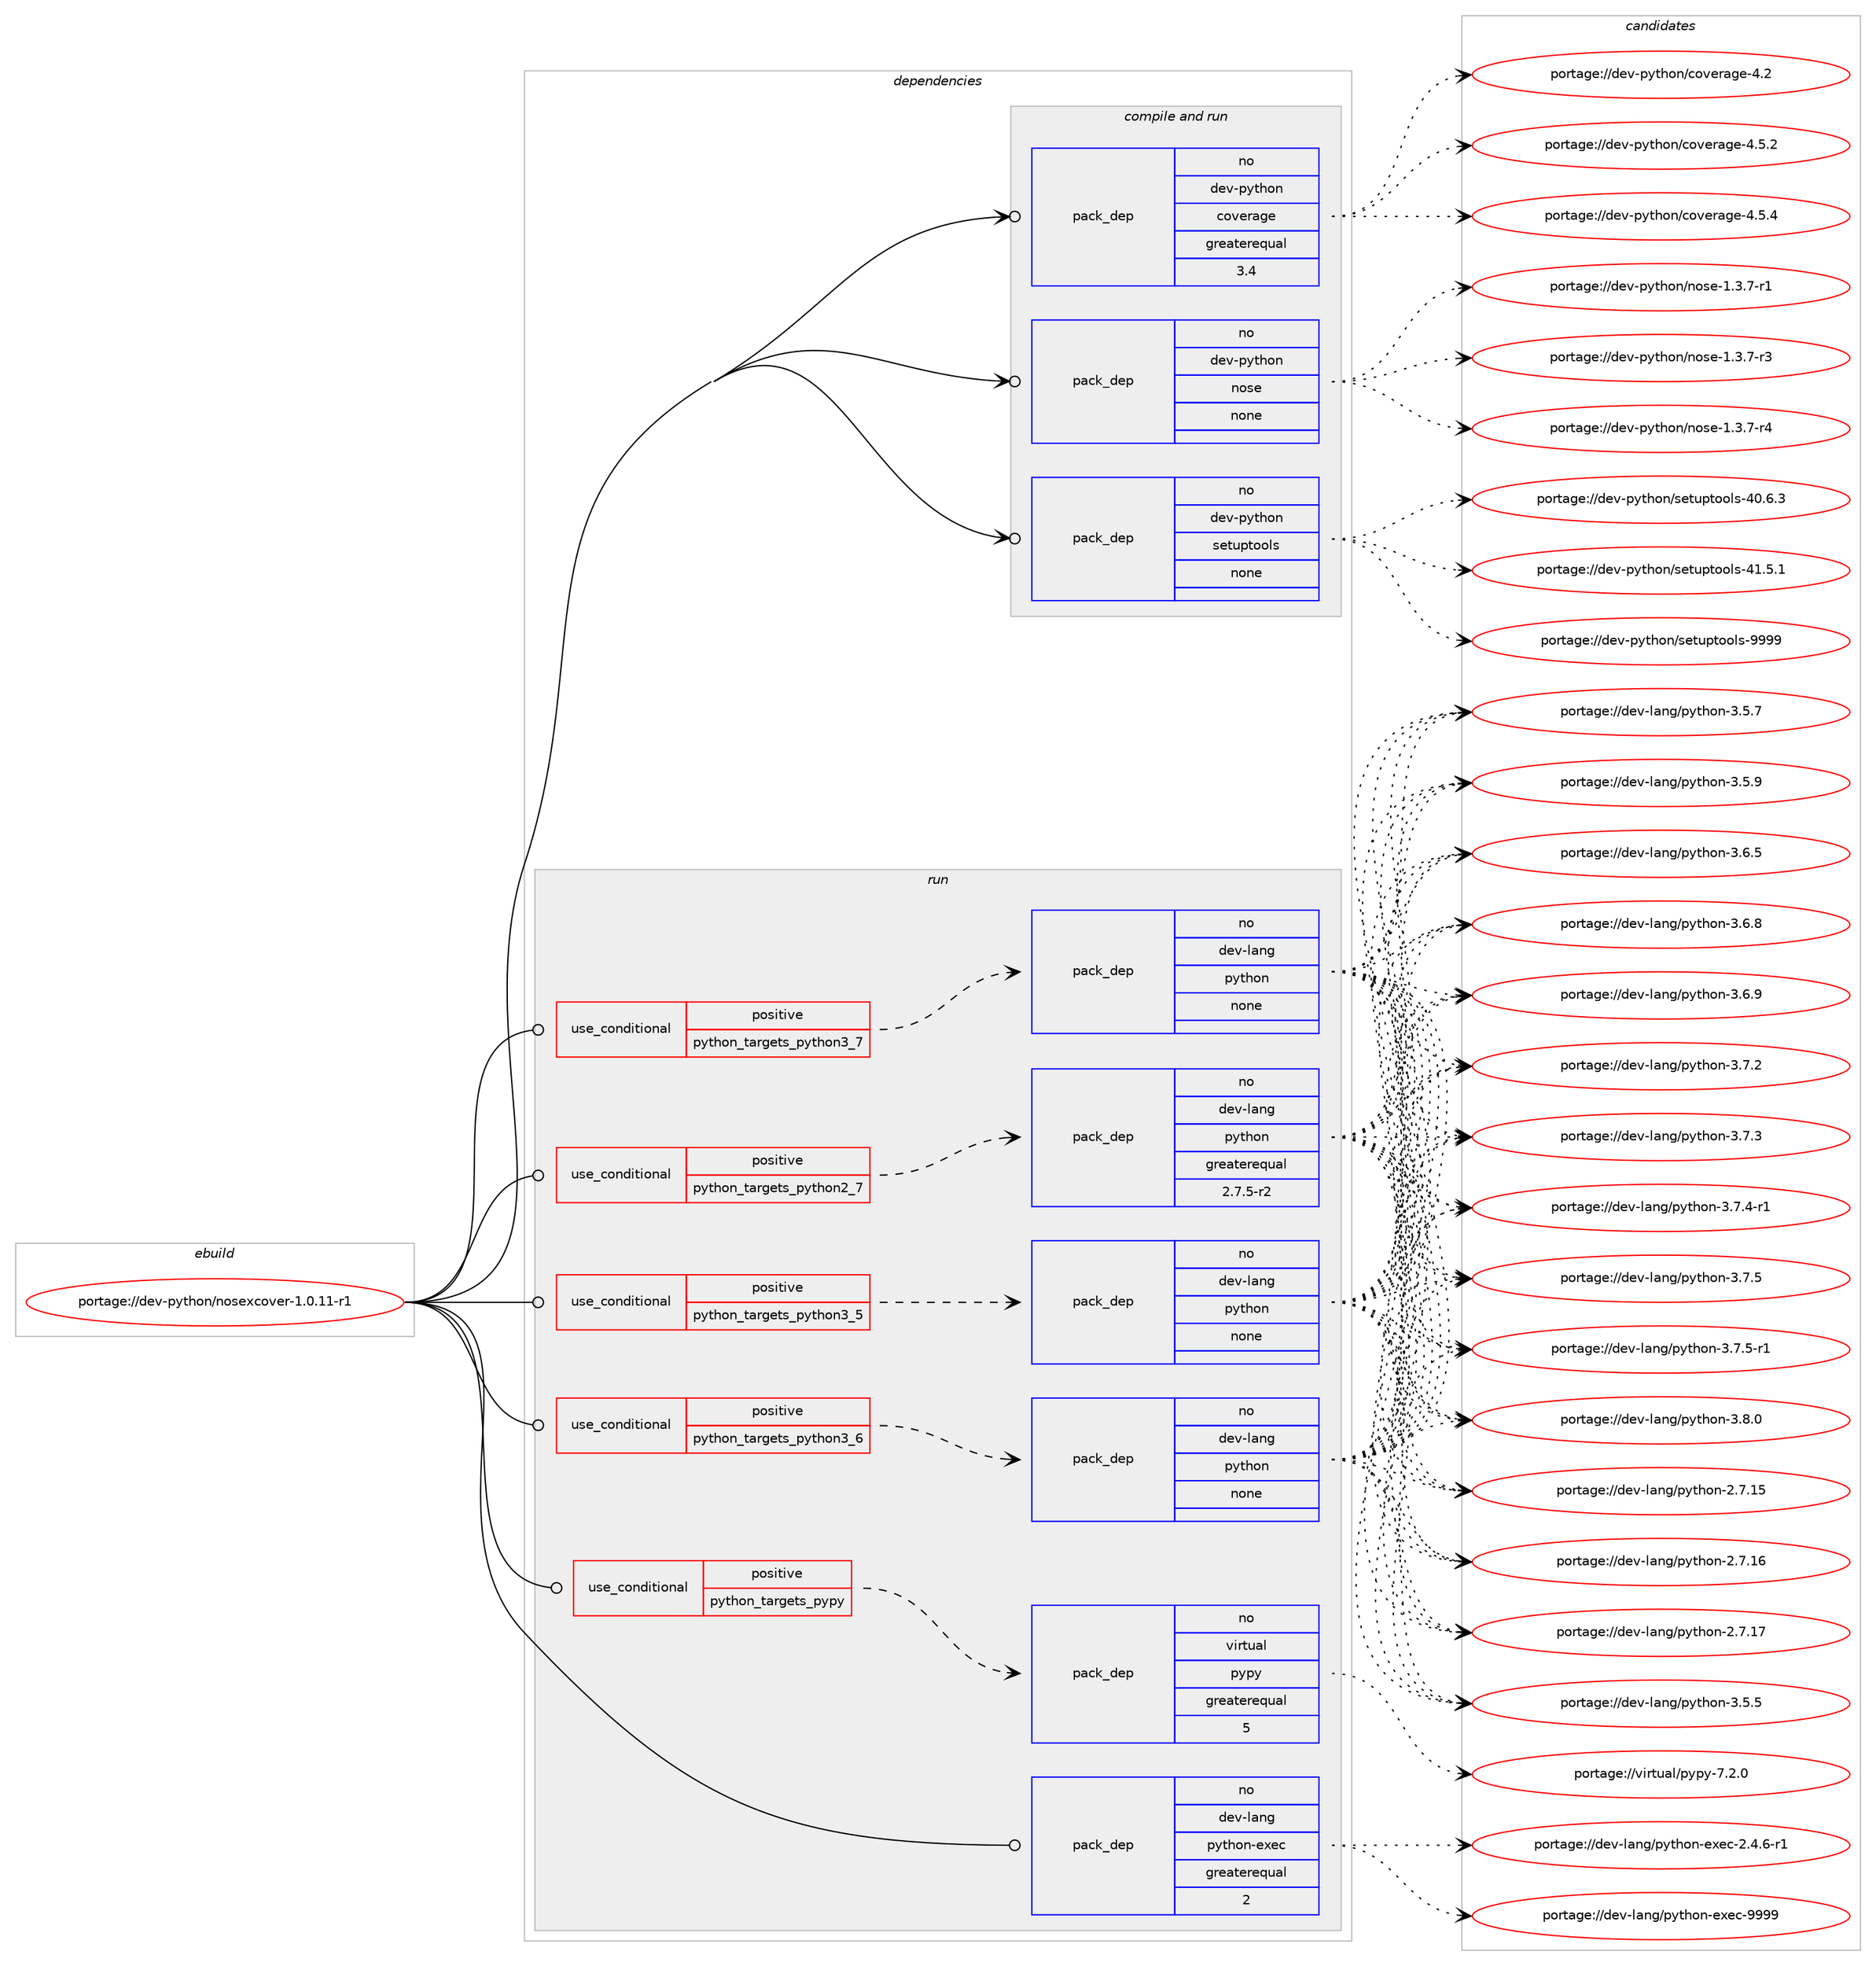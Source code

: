 digraph prolog {

# *************
# Graph options
# *************

newrank=true;
concentrate=true;
compound=true;
graph [rankdir=LR,fontname=Helvetica,fontsize=10,ranksep=1.5];#, ranksep=2.5, nodesep=0.2];
edge  [arrowhead=vee];
node  [fontname=Helvetica,fontsize=10];

# **********
# The ebuild
# **********

subgraph cluster_leftcol {
color=gray;
rank=same;
label=<<i>ebuild</i>>;
id [label="portage://dev-python/nosexcover-1.0.11-r1", color=red, width=4, href="../dev-python/nosexcover-1.0.11-r1.svg"];
}

# ****************
# The dependencies
# ****************

subgraph cluster_midcol {
color=gray;
label=<<i>dependencies</i>>;
subgraph cluster_compile {
fillcolor="#eeeeee";
style=filled;
label=<<i>compile</i>>;
}
subgraph cluster_compileandrun {
fillcolor="#eeeeee";
style=filled;
label=<<i>compile and run</i>>;
subgraph pack115992 {
dependency151865 [label=<<TABLE BORDER="0" CELLBORDER="1" CELLSPACING="0" CELLPADDING="4" WIDTH="220"><TR><TD ROWSPAN="6" CELLPADDING="30">pack_dep</TD></TR><TR><TD WIDTH="110">no</TD></TR><TR><TD>dev-python</TD></TR><TR><TD>coverage</TD></TR><TR><TD>greaterequal</TD></TR><TR><TD>3.4</TD></TR></TABLE>>, shape=none, color=blue];
}
id:e -> dependency151865:w [weight=20,style="solid",arrowhead="odotvee"];
subgraph pack115993 {
dependency151866 [label=<<TABLE BORDER="0" CELLBORDER="1" CELLSPACING="0" CELLPADDING="4" WIDTH="220"><TR><TD ROWSPAN="6" CELLPADDING="30">pack_dep</TD></TR><TR><TD WIDTH="110">no</TD></TR><TR><TD>dev-python</TD></TR><TR><TD>nose</TD></TR><TR><TD>none</TD></TR><TR><TD></TD></TR></TABLE>>, shape=none, color=blue];
}
id:e -> dependency151866:w [weight=20,style="solid",arrowhead="odotvee"];
subgraph pack115994 {
dependency151867 [label=<<TABLE BORDER="0" CELLBORDER="1" CELLSPACING="0" CELLPADDING="4" WIDTH="220"><TR><TD ROWSPAN="6" CELLPADDING="30">pack_dep</TD></TR><TR><TD WIDTH="110">no</TD></TR><TR><TD>dev-python</TD></TR><TR><TD>setuptools</TD></TR><TR><TD>none</TD></TR><TR><TD></TD></TR></TABLE>>, shape=none, color=blue];
}
id:e -> dependency151867:w [weight=20,style="solid",arrowhead="odotvee"];
}
subgraph cluster_run {
fillcolor="#eeeeee";
style=filled;
label=<<i>run</i>>;
subgraph cond32542 {
dependency151868 [label=<<TABLE BORDER="0" CELLBORDER="1" CELLSPACING="0" CELLPADDING="4"><TR><TD ROWSPAN="3" CELLPADDING="10">use_conditional</TD></TR><TR><TD>positive</TD></TR><TR><TD>python_targets_pypy</TD></TR></TABLE>>, shape=none, color=red];
subgraph pack115995 {
dependency151869 [label=<<TABLE BORDER="0" CELLBORDER="1" CELLSPACING="0" CELLPADDING="4" WIDTH="220"><TR><TD ROWSPAN="6" CELLPADDING="30">pack_dep</TD></TR><TR><TD WIDTH="110">no</TD></TR><TR><TD>virtual</TD></TR><TR><TD>pypy</TD></TR><TR><TD>greaterequal</TD></TR><TR><TD>5</TD></TR></TABLE>>, shape=none, color=blue];
}
dependency151868:e -> dependency151869:w [weight=20,style="dashed",arrowhead="vee"];
}
id:e -> dependency151868:w [weight=20,style="solid",arrowhead="odot"];
subgraph cond32543 {
dependency151870 [label=<<TABLE BORDER="0" CELLBORDER="1" CELLSPACING="0" CELLPADDING="4"><TR><TD ROWSPAN="3" CELLPADDING="10">use_conditional</TD></TR><TR><TD>positive</TD></TR><TR><TD>python_targets_python2_7</TD></TR></TABLE>>, shape=none, color=red];
subgraph pack115996 {
dependency151871 [label=<<TABLE BORDER="0" CELLBORDER="1" CELLSPACING="0" CELLPADDING="4" WIDTH="220"><TR><TD ROWSPAN="6" CELLPADDING="30">pack_dep</TD></TR><TR><TD WIDTH="110">no</TD></TR><TR><TD>dev-lang</TD></TR><TR><TD>python</TD></TR><TR><TD>greaterequal</TD></TR><TR><TD>2.7.5-r2</TD></TR></TABLE>>, shape=none, color=blue];
}
dependency151870:e -> dependency151871:w [weight=20,style="dashed",arrowhead="vee"];
}
id:e -> dependency151870:w [weight=20,style="solid",arrowhead="odot"];
subgraph cond32544 {
dependency151872 [label=<<TABLE BORDER="0" CELLBORDER="1" CELLSPACING="0" CELLPADDING="4"><TR><TD ROWSPAN="3" CELLPADDING="10">use_conditional</TD></TR><TR><TD>positive</TD></TR><TR><TD>python_targets_python3_5</TD></TR></TABLE>>, shape=none, color=red];
subgraph pack115997 {
dependency151873 [label=<<TABLE BORDER="0" CELLBORDER="1" CELLSPACING="0" CELLPADDING="4" WIDTH="220"><TR><TD ROWSPAN="6" CELLPADDING="30">pack_dep</TD></TR><TR><TD WIDTH="110">no</TD></TR><TR><TD>dev-lang</TD></TR><TR><TD>python</TD></TR><TR><TD>none</TD></TR><TR><TD></TD></TR></TABLE>>, shape=none, color=blue];
}
dependency151872:e -> dependency151873:w [weight=20,style="dashed",arrowhead="vee"];
}
id:e -> dependency151872:w [weight=20,style="solid",arrowhead="odot"];
subgraph cond32545 {
dependency151874 [label=<<TABLE BORDER="0" CELLBORDER="1" CELLSPACING="0" CELLPADDING="4"><TR><TD ROWSPAN="3" CELLPADDING="10">use_conditional</TD></TR><TR><TD>positive</TD></TR><TR><TD>python_targets_python3_6</TD></TR></TABLE>>, shape=none, color=red];
subgraph pack115998 {
dependency151875 [label=<<TABLE BORDER="0" CELLBORDER="1" CELLSPACING="0" CELLPADDING="4" WIDTH="220"><TR><TD ROWSPAN="6" CELLPADDING="30">pack_dep</TD></TR><TR><TD WIDTH="110">no</TD></TR><TR><TD>dev-lang</TD></TR><TR><TD>python</TD></TR><TR><TD>none</TD></TR><TR><TD></TD></TR></TABLE>>, shape=none, color=blue];
}
dependency151874:e -> dependency151875:w [weight=20,style="dashed",arrowhead="vee"];
}
id:e -> dependency151874:w [weight=20,style="solid",arrowhead="odot"];
subgraph cond32546 {
dependency151876 [label=<<TABLE BORDER="0" CELLBORDER="1" CELLSPACING="0" CELLPADDING="4"><TR><TD ROWSPAN="3" CELLPADDING="10">use_conditional</TD></TR><TR><TD>positive</TD></TR><TR><TD>python_targets_python3_7</TD></TR></TABLE>>, shape=none, color=red];
subgraph pack115999 {
dependency151877 [label=<<TABLE BORDER="0" CELLBORDER="1" CELLSPACING="0" CELLPADDING="4" WIDTH="220"><TR><TD ROWSPAN="6" CELLPADDING="30">pack_dep</TD></TR><TR><TD WIDTH="110">no</TD></TR><TR><TD>dev-lang</TD></TR><TR><TD>python</TD></TR><TR><TD>none</TD></TR><TR><TD></TD></TR></TABLE>>, shape=none, color=blue];
}
dependency151876:e -> dependency151877:w [weight=20,style="dashed",arrowhead="vee"];
}
id:e -> dependency151876:w [weight=20,style="solid",arrowhead="odot"];
subgraph pack116000 {
dependency151878 [label=<<TABLE BORDER="0" CELLBORDER="1" CELLSPACING="0" CELLPADDING="4" WIDTH="220"><TR><TD ROWSPAN="6" CELLPADDING="30">pack_dep</TD></TR><TR><TD WIDTH="110">no</TD></TR><TR><TD>dev-lang</TD></TR><TR><TD>python-exec</TD></TR><TR><TD>greaterequal</TD></TR><TR><TD>2</TD></TR></TABLE>>, shape=none, color=blue];
}
id:e -> dependency151878:w [weight=20,style="solid",arrowhead="odot"];
}
}

# **************
# The candidates
# **************

subgraph cluster_choices {
rank=same;
color=gray;
label=<<i>candidates</i>>;

subgraph choice115992 {
color=black;
nodesep=1;
choiceportage1001011184511212111610411111047991111181011149710310145524650 [label="portage://dev-python/coverage-4.2", color=red, width=4,href="../dev-python/coverage-4.2.svg"];
choiceportage10010111845112121116104111110479911111810111497103101455246534650 [label="portage://dev-python/coverage-4.5.2", color=red, width=4,href="../dev-python/coverage-4.5.2.svg"];
choiceportage10010111845112121116104111110479911111810111497103101455246534652 [label="portage://dev-python/coverage-4.5.4", color=red, width=4,href="../dev-python/coverage-4.5.4.svg"];
dependency151865:e -> choiceportage1001011184511212111610411111047991111181011149710310145524650:w [style=dotted,weight="100"];
dependency151865:e -> choiceportage10010111845112121116104111110479911111810111497103101455246534650:w [style=dotted,weight="100"];
dependency151865:e -> choiceportage10010111845112121116104111110479911111810111497103101455246534652:w [style=dotted,weight="100"];
}
subgraph choice115993 {
color=black;
nodesep=1;
choiceportage10010111845112121116104111110471101111151014549465146554511449 [label="portage://dev-python/nose-1.3.7-r1", color=red, width=4,href="../dev-python/nose-1.3.7-r1.svg"];
choiceportage10010111845112121116104111110471101111151014549465146554511451 [label="portage://dev-python/nose-1.3.7-r3", color=red, width=4,href="../dev-python/nose-1.3.7-r3.svg"];
choiceportage10010111845112121116104111110471101111151014549465146554511452 [label="portage://dev-python/nose-1.3.7-r4", color=red, width=4,href="../dev-python/nose-1.3.7-r4.svg"];
dependency151866:e -> choiceportage10010111845112121116104111110471101111151014549465146554511449:w [style=dotted,weight="100"];
dependency151866:e -> choiceportage10010111845112121116104111110471101111151014549465146554511451:w [style=dotted,weight="100"];
dependency151866:e -> choiceportage10010111845112121116104111110471101111151014549465146554511452:w [style=dotted,weight="100"];
}
subgraph choice115994 {
color=black;
nodesep=1;
choiceportage100101118451121211161041111104711510111611711211611111110811545524846544651 [label="portage://dev-python/setuptools-40.6.3", color=red, width=4,href="../dev-python/setuptools-40.6.3.svg"];
choiceportage100101118451121211161041111104711510111611711211611111110811545524946534649 [label="portage://dev-python/setuptools-41.5.1", color=red, width=4,href="../dev-python/setuptools-41.5.1.svg"];
choiceportage10010111845112121116104111110471151011161171121161111111081154557575757 [label="portage://dev-python/setuptools-9999", color=red, width=4,href="../dev-python/setuptools-9999.svg"];
dependency151867:e -> choiceportage100101118451121211161041111104711510111611711211611111110811545524846544651:w [style=dotted,weight="100"];
dependency151867:e -> choiceportage100101118451121211161041111104711510111611711211611111110811545524946534649:w [style=dotted,weight="100"];
dependency151867:e -> choiceportage10010111845112121116104111110471151011161171121161111111081154557575757:w [style=dotted,weight="100"];
}
subgraph choice115995 {
color=black;
nodesep=1;
choiceportage1181051141161179710847112121112121455546504648 [label="portage://virtual/pypy-7.2.0", color=red, width=4,href="../virtual/pypy-7.2.0.svg"];
dependency151869:e -> choiceportage1181051141161179710847112121112121455546504648:w [style=dotted,weight="100"];
}
subgraph choice115996 {
color=black;
nodesep=1;
choiceportage10010111845108971101034711212111610411111045504655464953 [label="portage://dev-lang/python-2.7.15", color=red, width=4,href="../dev-lang/python-2.7.15.svg"];
choiceportage10010111845108971101034711212111610411111045504655464954 [label="portage://dev-lang/python-2.7.16", color=red, width=4,href="../dev-lang/python-2.7.16.svg"];
choiceportage10010111845108971101034711212111610411111045504655464955 [label="portage://dev-lang/python-2.7.17", color=red, width=4,href="../dev-lang/python-2.7.17.svg"];
choiceportage100101118451089711010347112121116104111110455146534653 [label="portage://dev-lang/python-3.5.5", color=red, width=4,href="../dev-lang/python-3.5.5.svg"];
choiceportage100101118451089711010347112121116104111110455146534655 [label="portage://dev-lang/python-3.5.7", color=red, width=4,href="../dev-lang/python-3.5.7.svg"];
choiceportage100101118451089711010347112121116104111110455146534657 [label="portage://dev-lang/python-3.5.9", color=red, width=4,href="../dev-lang/python-3.5.9.svg"];
choiceportage100101118451089711010347112121116104111110455146544653 [label="portage://dev-lang/python-3.6.5", color=red, width=4,href="../dev-lang/python-3.6.5.svg"];
choiceportage100101118451089711010347112121116104111110455146544656 [label="portage://dev-lang/python-3.6.8", color=red, width=4,href="../dev-lang/python-3.6.8.svg"];
choiceportage100101118451089711010347112121116104111110455146544657 [label="portage://dev-lang/python-3.6.9", color=red, width=4,href="../dev-lang/python-3.6.9.svg"];
choiceportage100101118451089711010347112121116104111110455146554650 [label="portage://dev-lang/python-3.7.2", color=red, width=4,href="../dev-lang/python-3.7.2.svg"];
choiceportage100101118451089711010347112121116104111110455146554651 [label="portage://dev-lang/python-3.7.3", color=red, width=4,href="../dev-lang/python-3.7.3.svg"];
choiceportage1001011184510897110103471121211161041111104551465546524511449 [label="portage://dev-lang/python-3.7.4-r1", color=red, width=4,href="../dev-lang/python-3.7.4-r1.svg"];
choiceportage100101118451089711010347112121116104111110455146554653 [label="portage://dev-lang/python-3.7.5", color=red, width=4,href="../dev-lang/python-3.7.5.svg"];
choiceportage1001011184510897110103471121211161041111104551465546534511449 [label="portage://dev-lang/python-3.7.5-r1", color=red, width=4,href="../dev-lang/python-3.7.5-r1.svg"];
choiceportage100101118451089711010347112121116104111110455146564648 [label="portage://dev-lang/python-3.8.0", color=red, width=4,href="../dev-lang/python-3.8.0.svg"];
dependency151871:e -> choiceportage10010111845108971101034711212111610411111045504655464953:w [style=dotted,weight="100"];
dependency151871:e -> choiceportage10010111845108971101034711212111610411111045504655464954:w [style=dotted,weight="100"];
dependency151871:e -> choiceportage10010111845108971101034711212111610411111045504655464955:w [style=dotted,weight="100"];
dependency151871:e -> choiceportage100101118451089711010347112121116104111110455146534653:w [style=dotted,weight="100"];
dependency151871:e -> choiceportage100101118451089711010347112121116104111110455146534655:w [style=dotted,weight="100"];
dependency151871:e -> choiceportage100101118451089711010347112121116104111110455146534657:w [style=dotted,weight="100"];
dependency151871:e -> choiceportage100101118451089711010347112121116104111110455146544653:w [style=dotted,weight="100"];
dependency151871:e -> choiceportage100101118451089711010347112121116104111110455146544656:w [style=dotted,weight="100"];
dependency151871:e -> choiceportage100101118451089711010347112121116104111110455146544657:w [style=dotted,weight="100"];
dependency151871:e -> choiceportage100101118451089711010347112121116104111110455146554650:w [style=dotted,weight="100"];
dependency151871:e -> choiceportage100101118451089711010347112121116104111110455146554651:w [style=dotted,weight="100"];
dependency151871:e -> choiceportage1001011184510897110103471121211161041111104551465546524511449:w [style=dotted,weight="100"];
dependency151871:e -> choiceportage100101118451089711010347112121116104111110455146554653:w [style=dotted,weight="100"];
dependency151871:e -> choiceportage1001011184510897110103471121211161041111104551465546534511449:w [style=dotted,weight="100"];
dependency151871:e -> choiceportage100101118451089711010347112121116104111110455146564648:w [style=dotted,weight="100"];
}
subgraph choice115997 {
color=black;
nodesep=1;
choiceportage10010111845108971101034711212111610411111045504655464953 [label="portage://dev-lang/python-2.7.15", color=red, width=4,href="../dev-lang/python-2.7.15.svg"];
choiceportage10010111845108971101034711212111610411111045504655464954 [label="portage://dev-lang/python-2.7.16", color=red, width=4,href="../dev-lang/python-2.7.16.svg"];
choiceportage10010111845108971101034711212111610411111045504655464955 [label="portage://dev-lang/python-2.7.17", color=red, width=4,href="../dev-lang/python-2.7.17.svg"];
choiceportage100101118451089711010347112121116104111110455146534653 [label="portage://dev-lang/python-3.5.5", color=red, width=4,href="../dev-lang/python-3.5.5.svg"];
choiceportage100101118451089711010347112121116104111110455146534655 [label="portage://dev-lang/python-3.5.7", color=red, width=4,href="../dev-lang/python-3.5.7.svg"];
choiceportage100101118451089711010347112121116104111110455146534657 [label="portage://dev-lang/python-3.5.9", color=red, width=4,href="../dev-lang/python-3.5.9.svg"];
choiceportage100101118451089711010347112121116104111110455146544653 [label="portage://dev-lang/python-3.6.5", color=red, width=4,href="../dev-lang/python-3.6.5.svg"];
choiceportage100101118451089711010347112121116104111110455146544656 [label="portage://dev-lang/python-3.6.8", color=red, width=4,href="../dev-lang/python-3.6.8.svg"];
choiceportage100101118451089711010347112121116104111110455146544657 [label="portage://dev-lang/python-3.6.9", color=red, width=4,href="../dev-lang/python-3.6.9.svg"];
choiceportage100101118451089711010347112121116104111110455146554650 [label="portage://dev-lang/python-3.7.2", color=red, width=4,href="../dev-lang/python-3.7.2.svg"];
choiceportage100101118451089711010347112121116104111110455146554651 [label="portage://dev-lang/python-3.7.3", color=red, width=4,href="../dev-lang/python-3.7.3.svg"];
choiceportage1001011184510897110103471121211161041111104551465546524511449 [label="portage://dev-lang/python-3.7.4-r1", color=red, width=4,href="../dev-lang/python-3.7.4-r1.svg"];
choiceportage100101118451089711010347112121116104111110455146554653 [label="portage://dev-lang/python-3.7.5", color=red, width=4,href="../dev-lang/python-3.7.5.svg"];
choiceportage1001011184510897110103471121211161041111104551465546534511449 [label="portage://dev-lang/python-3.7.5-r1", color=red, width=4,href="../dev-lang/python-3.7.5-r1.svg"];
choiceportage100101118451089711010347112121116104111110455146564648 [label="portage://dev-lang/python-3.8.0", color=red, width=4,href="../dev-lang/python-3.8.0.svg"];
dependency151873:e -> choiceportage10010111845108971101034711212111610411111045504655464953:w [style=dotted,weight="100"];
dependency151873:e -> choiceportage10010111845108971101034711212111610411111045504655464954:w [style=dotted,weight="100"];
dependency151873:e -> choiceportage10010111845108971101034711212111610411111045504655464955:w [style=dotted,weight="100"];
dependency151873:e -> choiceportage100101118451089711010347112121116104111110455146534653:w [style=dotted,weight="100"];
dependency151873:e -> choiceportage100101118451089711010347112121116104111110455146534655:w [style=dotted,weight="100"];
dependency151873:e -> choiceportage100101118451089711010347112121116104111110455146534657:w [style=dotted,weight="100"];
dependency151873:e -> choiceportage100101118451089711010347112121116104111110455146544653:w [style=dotted,weight="100"];
dependency151873:e -> choiceportage100101118451089711010347112121116104111110455146544656:w [style=dotted,weight="100"];
dependency151873:e -> choiceportage100101118451089711010347112121116104111110455146544657:w [style=dotted,weight="100"];
dependency151873:e -> choiceportage100101118451089711010347112121116104111110455146554650:w [style=dotted,weight="100"];
dependency151873:e -> choiceportage100101118451089711010347112121116104111110455146554651:w [style=dotted,weight="100"];
dependency151873:e -> choiceportage1001011184510897110103471121211161041111104551465546524511449:w [style=dotted,weight="100"];
dependency151873:e -> choiceportage100101118451089711010347112121116104111110455146554653:w [style=dotted,weight="100"];
dependency151873:e -> choiceportage1001011184510897110103471121211161041111104551465546534511449:w [style=dotted,weight="100"];
dependency151873:e -> choiceportage100101118451089711010347112121116104111110455146564648:w [style=dotted,weight="100"];
}
subgraph choice115998 {
color=black;
nodesep=1;
choiceportage10010111845108971101034711212111610411111045504655464953 [label="portage://dev-lang/python-2.7.15", color=red, width=4,href="../dev-lang/python-2.7.15.svg"];
choiceportage10010111845108971101034711212111610411111045504655464954 [label="portage://dev-lang/python-2.7.16", color=red, width=4,href="../dev-lang/python-2.7.16.svg"];
choiceportage10010111845108971101034711212111610411111045504655464955 [label="portage://dev-lang/python-2.7.17", color=red, width=4,href="../dev-lang/python-2.7.17.svg"];
choiceportage100101118451089711010347112121116104111110455146534653 [label="portage://dev-lang/python-3.5.5", color=red, width=4,href="../dev-lang/python-3.5.5.svg"];
choiceportage100101118451089711010347112121116104111110455146534655 [label="portage://dev-lang/python-3.5.7", color=red, width=4,href="../dev-lang/python-3.5.7.svg"];
choiceportage100101118451089711010347112121116104111110455146534657 [label="portage://dev-lang/python-3.5.9", color=red, width=4,href="../dev-lang/python-3.5.9.svg"];
choiceportage100101118451089711010347112121116104111110455146544653 [label="portage://dev-lang/python-3.6.5", color=red, width=4,href="../dev-lang/python-3.6.5.svg"];
choiceportage100101118451089711010347112121116104111110455146544656 [label="portage://dev-lang/python-3.6.8", color=red, width=4,href="../dev-lang/python-3.6.8.svg"];
choiceportage100101118451089711010347112121116104111110455146544657 [label="portage://dev-lang/python-3.6.9", color=red, width=4,href="../dev-lang/python-3.6.9.svg"];
choiceportage100101118451089711010347112121116104111110455146554650 [label="portage://dev-lang/python-3.7.2", color=red, width=4,href="../dev-lang/python-3.7.2.svg"];
choiceportage100101118451089711010347112121116104111110455146554651 [label="portage://dev-lang/python-3.7.3", color=red, width=4,href="../dev-lang/python-3.7.3.svg"];
choiceportage1001011184510897110103471121211161041111104551465546524511449 [label="portage://dev-lang/python-3.7.4-r1", color=red, width=4,href="../dev-lang/python-3.7.4-r1.svg"];
choiceportage100101118451089711010347112121116104111110455146554653 [label="portage://dev-lang/python-3.7.5", color=red, width=4,href="../dev-lang/python-3.7.5.svg"];
choiceportage1001011184510897110103471121211161041111104551465546534511449 [label="portage://dev-lang/python-3.7.5-r1", color=red, width=4,href="../dev-lang/python-3.7.5-r1.svg"];
choiceportage100101118451089711010347112121116104111110455146564648 [label="portage://dev-lang/python-3.8.0", color=red, width=4,href="../dev-lang/python-3.8.0.svg"];
dependency151875:e -> choiceportage10010111845108971101034711212111610411111045504655464953:w [style=dotted,weight="100"];
dependency151875:e -> choiceportage10010111845108971101034711212111610411111045504655464954:w [style=dotted,weight="100"];
dependency151875:e -> choiceportage10010111845108971101034711212111610411111045504655464955:w [style=dotted,weight="100"];
dependency151875:e -> choiceportage100101118451089711010347112121116104111110455146534653:w [style=dotted,weight="100"];
dependency151875:e -> choiceportage100101118451089711010347112121116104111110455146534655:w [style=dotted,weight="100"];
dependency151875:e -> choiceportage100101118451089711010347112121116104111110455146534657:w [style=dotted,weight="100"];
dependency151875:e -> choiceportage100101118451089711010347112121116104111110455146544653:w [style=dotted,weight="100"];
dependency151875:e -> choiceportage100101118451089711010347112121116104111110455146544656:w [style=dotted,weight="100"];
dependency151875:e -> choiceportage100101118451089711010347112121116104111110455146544657:w [style=dotted,weight="100"];
dependency151875:e -> choiceportage100101118451089711010347112121116104111110455146554650:w [style=dotted,weight="100"];
dependency151875:e -> choiceportage100101118451089711010347112121116104111110455146554651:w [style=dotted,weight="100"];
dependency151875:e -> choiceportage1001011184510897110103471121211161041111104551465546524511449:w [style=dotted,weight="100"];
dependency151875:e -> choiceportage100101118451089711010347112121116104111110455146554653:w [style=dotted,weight="100"];
dependency151875:e -> choiceportage1001011184510897110103471121211161041111104551465546534511449:w [style=dotted,weight="100"];
dependency151875:e -> choiceportage100101118451089711010347112121116104111110455146564648:w [style=dotted,weight="100"];
}
subgraph choice115999 {
color=black;
nodesep=1;
choiceportage10010111845108971101034711212111610411111045504655464953 [label="portage://dev-lang/python-2.7.15", color=red, width=4,href="../dev-lang/python-2.7.15.svg"];
choiceportage10010111845108971101034711212111610411111045504655464954 [label="portage://dev-lang/python-2.7.16", color=red, width=4,href="../dev-lang/python-2.7.16.svg"];
choiceportage10010111845108971101034711212111610411111045504655464955 [label="portage://dev-lang/python-2.7.17", color=red, width=4,href="../dev-lang/python-2.7.17.svg"];
choiceportage100101118451089711010347112121116104111110455146534653 [label="portage://dev-lang/python-3.5.5", color=red, width=4,href="../dev-lang/python-3.5.5.svg"];
choiceportage100101118451089711010347112121116104111110455146534655 [label="portage://dev-lang/python-3.5.7", color=red, width=4,href="../dev-lang/python-3.5.7.svg"];
choiceportage100101118451089711010347112121116104111110455146534657 [label="portage://dev-lang/python-3.5.9", color=red, width=4,href="../dev-lang/python-3.5.9.svg"];
choiceportage100101118451089711010347112121116104111110455146544653 [label="portage://dev-lang/python-3.6.5", color=red, width=4,href="../dev-lang/python-3.6.5.svg"];
choiceportage100101118451089711010347112121116104111110455146544656 [label="portage://dev-lang/python-3.6.8", color=red, width=4,href="../dev-lang/python-3.6.8.svg"];
choiceportage100101118451089711010347112121116104111110455146544657 [label="portage://dev-lang/python-3.6.9", color=red, width=4,href="../dev-lang/python-3.6.9.svg"];
choiceportage100101118451089711010347112121116104111110455146554650 [label="portage://dev-lang/python-3.7.2", color=red, width=4,href="../dev-lang/python-3.7.2.svg"];
choiceportage100101118451089711010347112121116104111110455146554651 [label="portage://dev-lang/python-3.7.3", color=red, width=4,href="../dev-lang/python-3.7.3.svg"];
choiceportage1001011184510897110103471121211161041111104551465546524511449 [label="portage://dev-lang/python-3.7.4-r1", color=red, width=4,href="../dev-lang/python-3.7.4-r1.svg"];
choiceportage100101118451089711010347112121116104111110455146554653 [label="portage://dev-lang/python-3.7.5", color=red, width=4,href="../dev-lang/python-3.7.5.svg"];
choiceportage1001011184510897110103471121211161041111104551465546534511449 [label="portage://dev-lang/python-3.7.5-r1", color=red, width=4,href="../dev-lang/python-3.7.5-r1.svg"];
choiceportage100101118451089711010347112121116104111110455146564648 [label="portage://dev-lang/python-3.8.0", color=red, width=4,href="../dev-lang/python-3.8.0.svg"];
dependency151877:e -> choiceportage10010111845108971101034711212111610411111045504655464953:w [style=dotted,weight="100"];
dependency151877:e -> choiceportage10010111845108971101034711212111610411111045504655464954:w [style=dotted,weight="100"];
dependency151877:e -> choiceportage10010111845108971101034711212111610411111045504655464955:w [style=dotted,weight="100"];
dependency151877:e -> choiceportage100101118451089711010347112121116104111110455146534653:w [style=dotted,weight="100"];
dependency151877:e -> choiceportage100101118451089711010347112121116104111110455146534655:w [style=dotted,weight="100"];
dependency151877:e -> choiceportage100101118451089711010347112121116104111110455146534657:w [style=dotted,weight="100"];
dependency151877:e -> choiceportage100101118451089711010347112121116104111110455146544653:w [style=dotted,weight="100"];
dependency151877:e -> choiceportage100101118451089711010347112121116104111110455146544656:w [style=dotted,weight="100"];
dependency151877:e -> choiceportage100101118451089711010347112121116104111110455146544657:w [style=dotted,weight="100"];
dependency151877:e -> choiceportage100101118451089711010347112121116104111110455146554650:w [style=dotted,weight="100"];
dependency151877:e -> choiceportage100101118451089711010347112121116104111110455146554651:w [style=dotted,weight="100"];
dependency151877:e -> choiceportage1001011184510897110103471121211161041111104551465546524511449:w [style=dotted,weight="100"];
dependency151877:e -> choiceportage100101118451089711010347112121116104111110455146554653:w [style=dotted,weight="100"];
dependency151877:e -> choiceportage1001011184510897110103471121211161041111104551465546534511449:w [style=dotted,weight="100"];
dependency151877:e -> choiceportage100101118451089711010347112121116104111110455146564648:w [style=dotted,weight="100"];
}
subgraph choice116000 {
color=black;
nodesep=1;
choiceportage10010111845108971101034711212111610411111045101120101994550465246544511449 [label="portage://dev-lang/python-exec-2.4.6-r1", color=red, width=4,href="../dev-lang/python-exec-2.4.6-r1.svg"];
choiceportage10010111845108971101034711212111610411111045101120101994557575757 [label="portage://dev-lang/python-exec-9999", color=red, width=4,href="../dev-lang/python-exec-9999.svg"];
dependency151878:e -> choiceportage10010111845108971101034711212111610411111045101120101994550465246544511449:w [style=dotted,weight="100"];
dependency151878:e -> choiceportage10010111845108971101034711212111610411111045101120101994557575757:w [style=dotted,weight="100"];
}
}

}

